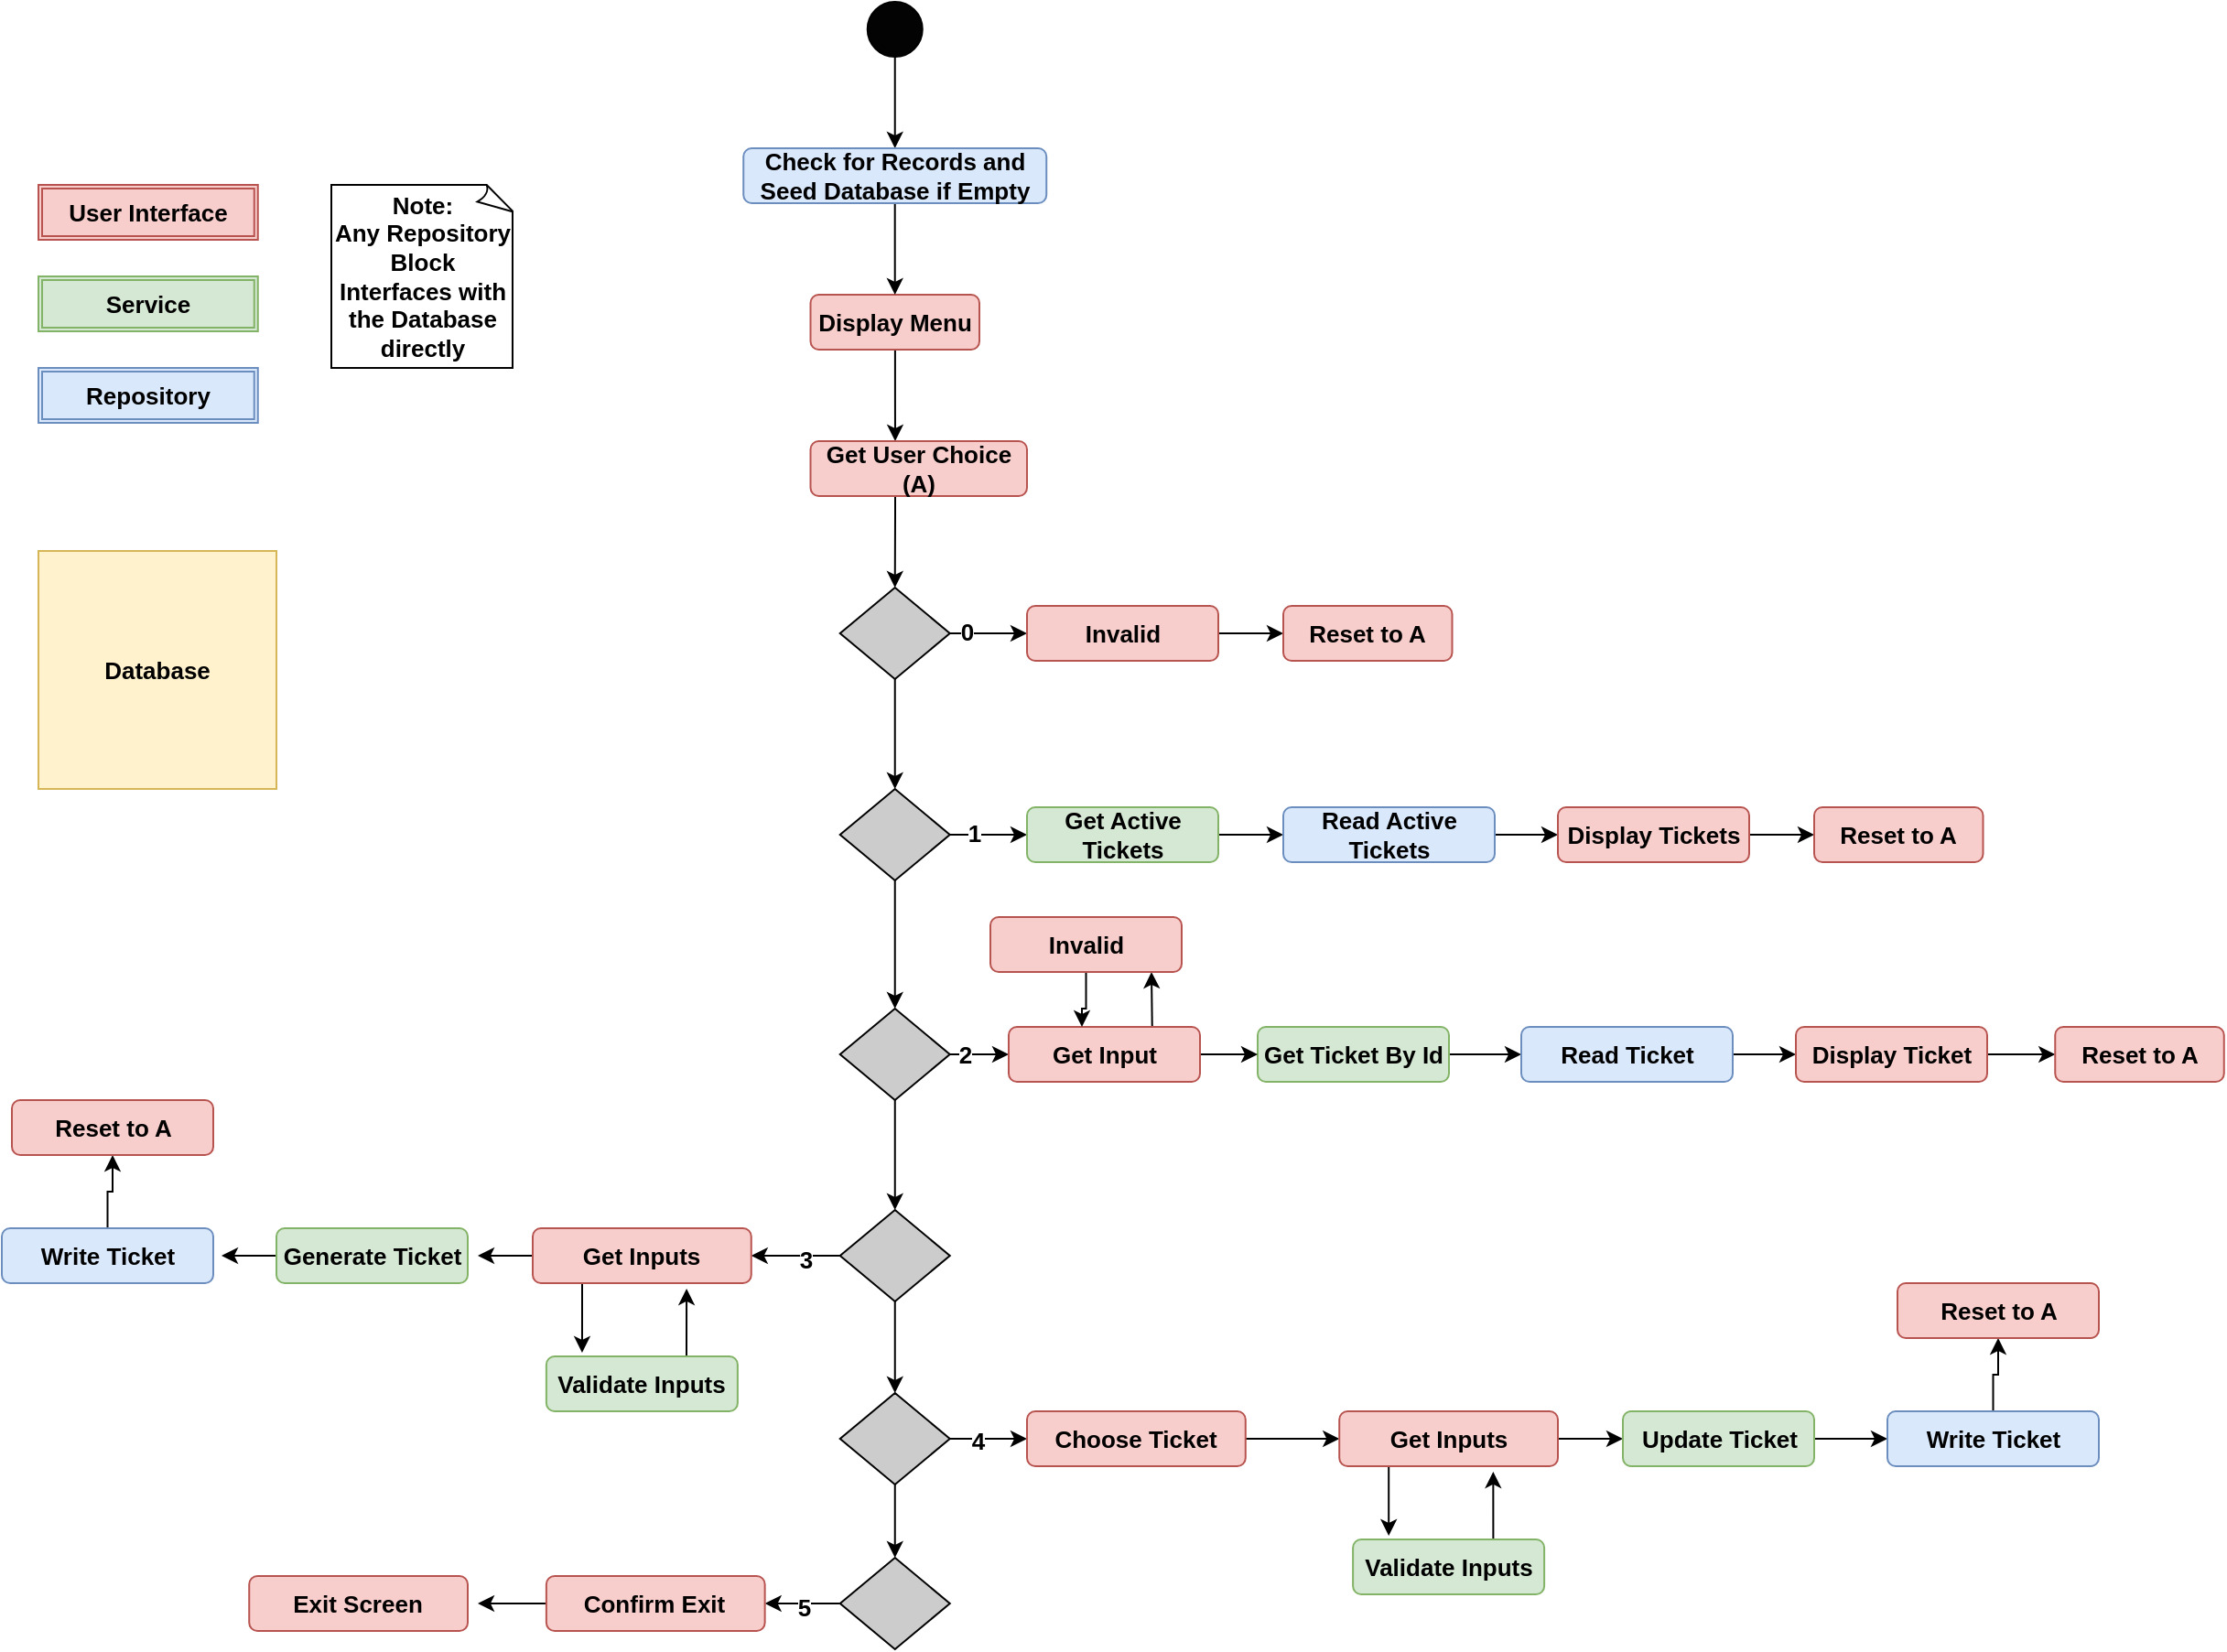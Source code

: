<mxfile version="21.6.9" type="device">
  <diagram name="Page-1" id="WupagzJ-WfokinHtZOU2">
    <mxGraphModel dx="2514" dy="2051" grid="1" gridSize="10" guides="1" tooltips="1" connect="1" arrows="1" fold="1" page="1" pageScale="1" pageWidth="827" pageHeight="1169" math="0" shadow="0">
      <root>
        <mxCell id="0" />
        <mxCell id="1" parent="0" />
        <mxCell id="-ZYimBQSAgGT6lgqVuGh-11" style="edgeStyle=orthogonalEdgeStyle;rounded=0;orthogonalLoop=1;jettySize=auto;html=1;entryX=0.5;entryY=0;entryDx=0;entryDy=0;fontSize=13;fontStyle=1" edge="1" parent="1" source="-ZYimBQSAgGT6lgqVuGh-6" target="-ZYimBQSAgGT6lgqVuGh-8">
          <mxGeometry relative="1" as="geometry" />
        </mxCell>
        <mxCell id="-ZYimBQSAgGT6lgqVuGh-6" value="" style="ellipse;whiteSpace=wrap;html=1;aspect=fixed;fillColor=#030303;fontSize=13;fontStyle=1" vertex="1" parent="1">
          <mxGeometry x="182.87" y="-100" width="30" height="30" as="geometry" />
        </mxCell>
        <mxCell id="-ZYimBQSAgGT6lgqVuGh-112" style="edgeStyle=orthogonalEdgeStyle;rounded=0;orthogonalLoop=1;jettySize=auto;html=1;fontSize=13;fontStyle=1" edge="1" parent="1" source="-ZYimBQSAgGT6lgqVuGh-7">
          <mxGeometry relative="1" as="geometry">
            <mxPoint x="198" y="140" as="targetPoint" />
          </mxGeometry>
        </mxCell>
        <mxCell id="-ZYimBQSAgGT6lgqVuGh-7" value="Display Menu" style="rounded=1;whiteSpace=wrap;html=1;fillColor=#f8cecc;strokeColor=#b85450;fontSize=13;fontStyle=1" vertex="1" parent="1">
          <mxGeometry x="151.75" y="60" width="92.25" height="30" as="geometry" />
        </mxCell>
        <mxCell id="-ZYimBQSAgGT6lgqVuGh-12" style="edgeStyle=orthogonalEdgeStyle;rounded=0;orthogonalLoop=1;jettySize=auto;html=1;entryX=0.5;entryY=0;entryDx=0;entryDy=0;fontSize=13;fontStyle=1" edge="1" parent="1" source="-ZYimBQSAgGT6lgqVuGh-8" target="-ZYimBQSAgGT6lgqVuGh-7">
          <mxGeometry relative="1" as="geometry" />
        </mxCell>
        <mxCell id="-ZYimBQSAgGT6lgqVuGh-8" value="Check for Records and Seed Database if Empty" style="rounded=1;whiteSpace=wrap;html=1;fillColor=#dae8fc;strokeColor=#6c8ebf;fontSize=13;fontStyle=1" vertex="1" parent="1">
          <mxGeometry x="115.12" y="-20" width="165.5" height="30" as="geometry" />
        </mxCell>
        <mxCell id="-ZYimBQSAgGT6lgqVuGh-64" style="edgeStyle=orthogonalEdgeStyle;rounded=0;orthogonalLoop=1;jettySize=auto;html=1;entryX=0.5;entryY=0;entryDx=0;entryDy=0;fontSize=13;fontStyle=1" edge="1" parent="1" source="-ZYimBQSAgGT6lgqVuGh-13" target="-ZYimBQSAgGT6lgqVuGh-63">
          <mxGeometry relative="1" as="geometry">
            <Array as="points">
              <mxPoint x="198" y="180" />
              <mxPoint x="198" y="180" />
            </Array>
          </mxGeometry>
        </mxCell>
        <mxCell id="-ZYimBQSAgGT6lgqVuGh-13" value="Get User Choice (A)" style="rounded=1;whiteSpace=wrap;html=1;fillColor=#f8cecc;strokeColor=#b85450;fontSize=13;fontStyle=1" vertex="1" parent="1">
          <mxGeometry x="151.75" y="140" width="118.25" height="30" as="geometry" />
        </mxCell>
        <mxCell id="-ZYimBQSAgGT6lgqVuGh-37" style="edgeStyle=orthogonalEdgeStyle;rounded=0;orthogonalLoop=1;jettySize=auto;html=1;entryX=0;entryY=0.5;entryDx=0;entryDy=0;fontSize=13;fontStyle=1" edge="1" parent="1" source="-ZYimBQSAgGT6lgqVuGh-16" target="-ZYimBQSAgGT6lgqVuGh-18">
          <mxGeometry relative="1" as="geometry" />
        </mxCell>
        <mxCell id="-ZYimBQSAgGT6lgqVuGh-44" value="1" style="edgeLabel;html=1;align=center;verticalAlign=middle;resizable=0;points=[];fontSize=13;fontStyle=1" vertex="1" connectable="0" parent="-ZYimBQSAgGT6lgqVuGh-37">
          <mxGeometry x="-0.4" y="1" relative="1" as="geometry">
            <mxPoint as="offset" />
          </mxGeometry>
        </mxCell>
        <mxCell id="-ZYimBQSAgGT6lgqVuGh-43" style="edgeStyle=orthogonalEdgeStyle;rounded=0;orthogonalLoop=1;jettySize=auto;html=1;entryX=0.5;entryY=0;entryDx=0;entryDy=0;fontSize=13;fontStyle=1" edge="1" parent="1" source="-ZYimBQSAgGT6lgqVuGh-16" target="-ZYimBQSAgGT6lgqVuGh-42">
          <mxGeometry relative="1" as="geometry" />
        </mxCell>
        <mxCell id="-ZYimBQSAgGT6lgqVuGh-16" value="" style="rhombus;whiteSpace=wrap;html=1;fillColor=#CCCCCC;fontSize=13;fontStyle=1" vertex="1" parent="1">
          <mxGeometry x="167.87" y="330" width="60" height="50" as="geometry" />
        </mxCell>
        <mxCell id="-ZYimBQSAgGT6lgqVuGh-38" style="edgeStyle=orthogonalEdgeStyle;rounded=0;orthogonalLoop=1;jettySize=auto;html=1;entryX=0;entryY=0.5;entryDx=0;entryDy=0;fontSize=13;fontStyle=1" edge="1" parent="1" source="-ZYimBQSAgGT6lgqVuGh-18" target="-ZYimBQSAgGT6lgqVuGh-23">
          <mxGeometry relative="1" as="geometry" />
        </mxCell>
        <mxCell id="-ZYimBQSAgGT6lgqVuGh-18" value="Get Active Tickets" style="rounded=1;whiteSpace=wrap;html=1;fillColor=#d5e8d4;strokeColor=#82b366;fontSize=13;fontStyle=1" vertex="1" parent="1">
          <mxGeometry x="270" y="340" width="104.5" height="30" as="geometry" />
        </mxCell>
        <mxCell id="-ZYimBQSAgGT6lgqVuGh-20" value="&lt;span style=&quot;font-size: 13px;&quot;&gt;User Interface&lt;/span&gt;" style="shape=ext;double=1;rounded=0;whiteSpace=wrap;html=1;fillColor=#f8cecc;strokeColor=#b85450;fontSize=13;fontStyle=1" vertex="1" parent="1">
          <mxGeometry x="-270" width="119.88" height="30" as="geometry" />
        </mxCell>
        <mxCell id="-ZYimBQSAgGT6lgqVuGh-21" value="&lt;span style=&quot;font-size: 13px;&quot;&gt;Service&lt;/span&gt;" style="shape=ext;double=1;rounded=0;whiteSpace=wrap;html=1;fillColor=#d5e8d4;strokeColor=#82b366;fontSize=13;fontStyle=1" vertex="1" parent="1">
          <mxGeometry x="-270" y="50" width="119.88" height="30" as="geometry" />
        </mxCell>
        <mxCell id="-ZYimBQSAgGT6lgqVuGh-22" value="&lt;span style=&quot;font-size: 13px;&quot;&gt;Repository&lt;/span&gt;" style="shape=ext;double=1;rounded=0;whiteSpace=wrap;html=1;fillColor=#dae8fc;strokeColor=#6c8ebf;fontSize=13;fontStyle=1" vertex="1" parent="1">
          <mxGeometry x="-270" y="100" width="119.88" height="30" as="geometry" />
        </mxCell>
        <mxCell id="-ZYimBQSAgGT6lgqVuGh-39" style="edgeStyle=orthogonalEdgeStyle;rounded=0;orthogonalLoop=1;jettySize=auto;html=1;entryX=0;entryY=0.5;entryDx=0;entryDy=0;fontSize=13;fontStyle=1" edge="1" parent="1" source="-ZYimBQSAgGT6lgqVuGh-23" target="-ZYimBQSAgGT6lgqVuGh-24">
          <mxGeometry relative="1" as="geometry" />
        </mxCell>
        <mxCell id="-ZYimBQSAgGT6lgqVuGh-23" value="Read Active Tickets" style="rounded=1;whiteSpace=wrap;html=1;fillColor=#dae8fc;strokeColor=#6c8ebf;fontSize=13;fontStyle=1" vertex="1" parent="1">
          <mxGeometry x="410" y="340" width="115.5" height="30" as="geometry" />
        </mxCell>
        <mxCell id="-ZYimBQSAgGT6lgqVuGh-88" value="" style="edgeStyle=orthogonalEdgeStyle;rounded=0;orthogonalLoop=1;jettySize=auto;html=1;fontSize=13;fontStyle=1" edge="1" parent="1" source="-ZYimBQSAgGT6lgqVuGh-24" target="-ZYimBQSAgGT6lgqVuGh-86">
          <mxGeometry relative="1" as="geometry" />
        </mxCell>
        <mxCell id="-ZYimBQSAgGT6lgqVuGh-24" value="Display Tickets" style="rounded=1;whiteSpace=wrap;html=1;fillColor=#f8cecc;strokeColor=#b85450;fontSize=13;fontStyle=1" vertex="1" parent="1">
          <mxGeometry x="560" y="340" width="104.5" height="30" as="geometry" />
        </mxCell>
        <mxCell id="-ZYimBQSAgGT6lgqVuGh-34" value="Database" style="whiteSpace=wrap;html=1;aspect=fixed;fillColor=#fff2cc;strokeColor=#d6b656;fontSize=13;fontStyle=1" vertex="1" parent="1">
          <mxGeometry x="-270" y="200" width="130" height="130" as="geometry" />
        </mxCell>
        <mxCell id="-ZYimBQSAgGT6lgqVuGh-36" value="Note:&lt;br style=&quot;border-color: var(--border-color); font-size: 13px;&quot;&gt;Any Repository Block Interfaces with the Database directly" style="whiteSpace=wrap;html=1;shape=mxgraph.basic.document;fontSize=13;fontStyle=1" vertex="1" parent="1">
          <mxGeometry x="-110" width="100" height="100" as="geometry" />
        </mxCell>
        <mxCell id="-ZYimBQSAgGT6lgqVuGh-54" style="edgeStyle=orthogonalEdgeStyle;rounded=0;orthogonalLoop=1;jettySize=auto;html=1;entryX=0;entryY=0.5;entryDx=0;entryDy=0;fontSize=13;fontStyle=1" edge="1" parent="1" source="-ZYimBQSAgGT6lgqVuGh-42" target="-ZYimBQSAgGT6lgqVuGh-52">
          <mxGeometry relative="1" as="geometry" />
        </mxCell>
        <mxCell id="-ZYimBQSAgGT6lgqVuGh-61" value="2" style="edgeLabel;html=1;align=center;verticalAlign=middle;resizable=0;points=[];fontSize=13;fontStyle=1" vertex="1" connectable="0" parent="-ZYimBQSAgGT6lgqVuGh-54">
          <mxGeometry x="-0.661" relative="1" as="geometry">
            <mxPoint as="offset" />
          </mxGeometry>
        </mxCell>
        <mxCell id="-ZYimBQSAgGT6lgqVuGh-71" style="edgeStyle=orthogonalEdgeStyle;rounded=0;orthogonalLoop=1;jettySize=auto;html=1;entryX=0.5;entryY=0;entryDx=0;entryDy=0;fontSize=13;fontStyle=1" edge="1" parent="1" source="-ZYimBQSAgGT6lgqVuGh-42" target="-ZYimBQSAgGT6lgqVuGh-70">
          <mxGeometry relative="1" as="geometry" />
        </mxCell>
        <mxCell id="-ZYimBQSAgGT6lgqVuGh-42" value="" style="rhombus;whiteSpace=wrap;html=1;fillColor=#CCCCCC;fontSize=13;fontStyle=1" vertex="1" parent="1">
          <mxGeometry x="167.87" y="450" width="60" height="50" as="geometry" />
        </mxCell>
        <mxCell id="-ZYimBQSAgGT6lgqVuGh-59" style="edgeStyle=orthogonalEdgeStyle;rounded=0;orthogonalLoop=1;jettySize=auto;html=1;entryX=0;entryY=0.5;entryDx=0;entryDy=0;fontSize=13;fontStyle=1" edge="1" parent="1" source="-ZYimBQSAgGT6lgqVuGh-49" target="-ZYimBQSAgGT6lgqVuGh-50">
          <mxGeometry relative="1" as="geometry" />
        </mxCell>
        <mxCell id="-ZYimBQSAgGT6lgqVuGh-49" value="Get Ticket By Id" style="rounded=1;whiteSpace=wrap;html=1;fillColor=#d5e8d4;strokeColor=#82b366;fontSize=13;fontStyle=1" vertex="1" parent="1">
          <mxGeometry x="396" y="460" width="104.5" height="30" as="geometry" />
        </mxCell>
        <mxCell id="-ZYimBQSAgGT6lgqVuGh-60" style="edgeStyle=orthogonalEdgeStyle;rounded=0;orthogonalLoop=1;jettySize=auto;html=1;entryX=0;entryY=0.5;entryDx=0;entryDy=0;fontSize=13;fontStyle=1" edge="1" parent="1" source="-ZYimBQSAgGT6lgqVuGh-50" target="-ZYimBQSAgGT6lgqVuGh-51">
          <mxGeometry relative="1" as="geometry" />
        </mxCell>
        <mxCell id="-ZYimBQSAgGT6lgqVuGh-50" value="Read Ticket" style="rounded=1;whiteSpace=wrap;html=1;fillColor=#dae8fc;strokeColor=#6c8ebf;fontSize=13;fontStyle=1" vertex="1" parent="1">
          <mxGeometry x="540" y="460" width="115.5" height="30" as="geometry" />
        </mxCell>
        <mxCell id="-ZYimBQSAgGT6lgqVuGh-90" style="edgeStyle=orthogonalEdgeStyle;rounded=0;orthogonalLoop=1;jettySize=auto;html=1;entryX=0;entryY=0.5;entryDx=0;entryDy=0;fontSize=13;fontStyle=1" edge="1" parent="1" source="-ZYimBQSAgGT6lgqVuGh-51" target="-ZYimBQSAgGT6lgqVuGh-89">
          <mxGeometry relative="1" as="geometry" />
        </mxCell>
        <mxCell id="-ZYimBQSAgGT6lgqVuGh-51" value="Display Ticket" style="rounded=1;whiteSpace=wrap;html=1;fillColor=#f8cecc;strokeColor=#b85450;fontSize=13;fontStyle=1" vertex="1" parent="1">
          <mxGeometry x="690" y="460" width="104.5" height="30" as="geometry" />
        </mxCell>
        <mxCell id="-ZYimBQSAgGT6lgqVuGh-55" style="edgeStyle=orthogonalEdgeStyle;rounded=0;orthogonalLoop=1;jettySize=auto;html=1;entryX=0;entryY=0.5;entryDx=0;entryDy=0;fontSize=13;fontStyle=1" edge="1" parent="1" source="-ZYimBQSAgGT6lgqVuGh-52" target="-ZYimBQSAgGT6lgqVuGh-49">
          <mxGeometry relative="1" as="geometry" />
        </mxCell>
        <mxCell id="-ZYimBQSAgGT6lgqVuGh-111" style="edgeStyle=orthogonalEdgeStyle;rounded=0;orthogonalLoop=1;jettySize=auto;html=1;exitX=0.75;exitY=0;exitDx=0;exitDy=0;entryX=0.842;entryY=1;entryDx=0;entryDy=0;entryPerimeter=0;fontSize=13;fontStyle=1" edge="1" parent="1" source="-ZYimBQSAgGT6lgqVuGh-52" target="-ZYimBQSAgGT6lgqVuGh-57">
          <mxGeometry relative="1" as="geometry" />
        </mxCell>
        <mxCell id="-ZYimBQSAgGT6lgqVuGh-52" value="Get Input" style="rounded=1;whiteSpace=wrap;html=1;fillColor=#f8cecc;strokeColor=#b85450;fontSize=13;fontStyle=1" vertex="1" parent="1">
          <mxGeometry x="260" y="460" width="104.5" height="30" as="geometry" />
        </mxCell>
        <mxCell id="-ZYimBQSAgGT6lgqVuGh-58" style="edgeStyle=orthogonalEdgeStyle;rounded=0;orthogonalLoop=1;jettySize=auto;html=1;fontSize=13;fontStyle=1" edge="1" parent="1" source="-ZYimBQSAgGT6lgqVuGh-57" target="-ZYimBQSAgGT6lgqVuGh-52">
          <mxGeometry relative="1" as="geometry">
            <Array as="points">
              <mxPoint x="302" y="450" />
              <mxPoint x="300" y="450" />
            </Array>
          </mxGeometry>
        </mxCell>
        <mxCell id="-ZYimBQSAgGT6lgqVuGh-57" value="Invalid" style="rounded=1;whiteSpace=wrap;html=1;fillColor=#f8cecc;strokeColor=#b85450;fontSize=13;fontStyle=1" vertex="1" parent="1">
          <mxGeometry x="250" y="400" width="104.5" height="30" as="geometry" />
        </mxCell>
        <mxCell id="-ZYimBQSAgGT6lgqVuGh-65" style="edgeStyle=orthogonalEdgeStyle;rounded=0;orthogonalLoop=1;jettySize=auto;html=1;entryX=0.5;entryY=0;entryDx=0;entryDy=0;fontSize=13;fontStyle=1" edge="1" parent="1" source="-ZYimBQSAgGT6lgqVuGh-63" target="-ZYimBQSAgGT6lgqVuGh-16">
          <mxGeometry relative="1" as="geometry" />
        </mxCell>
        <mxCell id="-ZYimBQSAgGT6lgqVuGh-67" style="edgeStyle=orthogonalEdgeStyle;rounded=0;orthogonalLoop=1;jettySize=auto;html=1;entryX=0;entryY=0.5;entryDx=0;entryDy=0;fontSize=13;fontStyle=1" edge="1" parent="1" source="-ZYimBQSAgGT6lgqVuGh-63" target="-ZYimBQSAgGT6lgqVuGh-66">
          <mxGeometry relative="1" as="geometry" />
        </mxCell>
        <mxCell id="-ZYimBQSAgGT6lgqVuGh-69" value="0" style="edgeLabel;html=1;align=center;verticalAlign=middle;resizable=0;points=[];fontSize=13;fontStyle=1" vertex="1" connectable="0" parent="-ZYimBQSAgGT6lgqVuGh-67">
          <mxGeometry x="-0.567" y="1" relative="1" as="geometry">
            <mxPoint as="offset" />
          </mxGeometry>
        </mxCell>
        <mxCell id="-ZYimBQSAgGT6lgqVuGh-63" value="" style="rhombus;whiteSpace=wrap;html=1;fillColor=#CCCCCC;fontSize=13;fontStyle=1" vertex="1" parent="1">
          <mxGeometry x="167.87" y="220" width="60" height="50" as="geometry" />
        </mxCell>
        <mxCell id="-ZYimBQSAgGT6lgqVuGh-85" style="edgeStyle=orthogonalEdgeStyle;rounded=0;orthogonalLoop=1;jettySize=auto;html=1;exitX=1;exitY=0.5;exitDx=0;exitDy=0;entryX=0;entryY=0.5;entryDx=0;entryDy=0;fontSize=13;fontStyle=1" edge="1" parent="1" source="-ZYimBQSAgGT6lgqVuGh-66" target="-ZYimBQSAgGT6lgqVuGh-84">
          <mxGeometry relative="1" as="geometry" />
        </mxCell>
        <mxCell id="-ZYimBQSAgGT6lgqVuGh-66" value="Invalid" style="rounded=1;whiteSpace=wrap;html=1;fillColor=#f8cecc;strokeColor=#b85450;fontSize=13;fontStyle=1" vertex="1" parent="1">
          <mxGeometry x="270" y="230" width="104.5" height="30" as="geometry" />
        </mxCell>
        <mxCell id="-ZYimBQSAgGT6lgqVuGh-75" style="edgeStyle=orthogonalEdgeStyle;rounded=0;orthogonalLoop=1;jettySize=auto;html=1;entryX=1;entryY=0.5;entryDx=0;entryDy=0;fontSize=13;fontStyle=1" edge="1" parent="1" source="-ZYimBQSAgGT6lgqVuGh-70" target="-ZYimBQSAgGT6lgqVuGh-72">
          <mxGeometry relative="1" as="geometry" />
        </mxCell>
        <mxCell id="-ZYimBQSAgGT6lgqVuGh-83" value="3" style="edgeLabel;html=1;align=center;verticalAlign=middle;resizable=0;points=[];fontSize=13;fontStyle=1" vertex="1" connectable="0" parent="-ZYimBQSAgGT6lgqVuGh-75">
          <mxGeometry x="-0.221" y="2" relative="1" as="geometry">
            <mxPoint as="offset" />
          </mxGeometry>
        </mxCell>
        <mxCell id="-ZYimBQSAgGT6lgqVuGh-95" style="edgeStyle=orthogonalEdgeStyle;rounded=0;orthogonalLoop=1;jettySize=auto;html=1;entryX=0.5;entryY=0;entryDx=0;entryDy=0;fontSize=13;fontStyle=1" edge="1" parent="1" source="-ZYimBQSAgGT6lgqVuGh-70" target="-ZYimBQSAgGT6lgqVuGh-94">
          <mxGeometry relative="1" as="geometry" />
        </mxCell>
        <mxCell id="-ZYimBQSAgGT6lgqVuGh-70" value="" style="rhombus;whiteSpace=wrap;html=1;fillColor=#CCCCCC;fontSize=13;fontStyle=1" vertex="1" parent="1">
          <mxGeometry x="167.88" y="560" width="60" height="50" as="geometry" />
        </mxCell>
        <mxCell id="-ZYimBQSAgGT6lgqVuGh-76" style="edgeStyle=orthogonalEdgeStyle;rounded=0;orthogonalLoop=1;jettySize=auto;html=1;exitX=0.25;exitY=1;exitDx=0;exitDy=0;entryX=0.187;entryY=-0.067;entryDx=0;entryDy=0;entryPerimeter=0;fontSize=13;fontStyle=1" edge="1" parent="1" source="-ZYimBQSAgGT6lgqVuGh-72" target="-ZYimBQSAgGT6lgqVuGh-73">
          <mxGeometry relative="1" as="geometry" />
        </mxCell>
        <mxCell id="-ZYimBQSAgGT6lgqVuGh-80" style="edgeStyle=orthogonalEdgeStyle;rounded=0;orthogonalLoop=1;jettySize=auto;html=1;fontSize=13;fontStyle=1" edge="1" parent="1" source="-ZYimBQSAgGT6lgqVuGh-72">
          <mxGeometry relative="1" as="geometry">
            <mxPoint x="-30" y="585" as="targetPoint" />
          </mxGeometry>
        </mxCell>
        <mxCell id="-ZYimBQSAgGT6lgqVuGh-72" value="Get Inputs" style="rounded=1;whiteSpace=wrap;html=1;fillColor=#f8cecc;strokeColor=#b85450;fontSize=13;fontStyle=1" vertex="1" parent="1">
          <mxGeometry y="570" width="119.38" height="30" as="geometry" />
        </mxCell>
        <mxCell id="-ZYimBQSAgGT6lgqVuGh-77" style="edgeStyle=orthogonalEdgeStyle;rounded=0;orthogonalLoop=1;jettySize=auto;html=1;exitX=0.75;exitY=0;exitDx=0;exitDy=0;entryX=0.704;entryY=1.099;entryDx=0;entryDy=0;entryPerimeter=0;fontSize=13;fontStyle=1" edge="1" parent="1" source="-ZYimBQSAgGT6lgqVuGh-73" target="-ZYimBQSAgGT6lgqVuGh-72">
          <mxGeometry relative="1" as="geometry" />
        </mxCell>
        <mxCell id="-ZYimBQSAgGT6lgqVuGh-73" value="Validate Inputs" style="rounded=1;whiteSpace=wrap;html=1;fillColor=#d5e8d4;strokeColor=#82b366;fontSize=13;fontStyle=1" vertex="1" parent="1">
          <mxGeometry x="7.44" y="640" width="104.5" height="30" as="geometry" />
        </mxCell>
        <mxCell id="-ZYimBQSAgGT6lgqVuGh-91" style="edgeStyle=orthogonalEdgeStyle;rounded=0;orthogonalLoop=1;jettySize=auto;html=1;fontSize=13;fontStyle=1" edge="1" parent="1" source="-ZYimBQSAgGT6lgqVuGh-78">
          <mxGeometry relative="1" as="geometry">
            <mxPoint x="-170" y="585" as="targetPoint" />
          </mxGeometry>
        </mxCell>
        <mxCell id="-ZYimBQSAgGT6lgqVuGh-78" value="Generate Ticket" style="rounded=1;whiteSpace=wrap;html=1;fillColor=#d5e8d4;strokeColor=#82b366;fontSize=13;fontStyle=1" vertex="1" parent="1">
          <mxGeometry x="-140" y="570" width="104.5" height="30" as="geometry" />
        </mxCell>
        <mxCell id="-ZYimBQSAgGT6lgqVuGh-93" style="edgeStyle=orthogonalEdgeStyle;rounded=0;orthogonalLoop=1;jettySize=auto;html=1;entryX=0.5;entryY=1;entryDx=0;entryDy=0;fontSize=13;fontStyle=1" edge="1" parent="1" source="-ZYimBQSAgGT6lgqVuGh-79" target="-ZYimBQSAgGT6lgqVuGh-92">
          <mxGeometry relative="1" as="geometry" />
        </mxCell>
        <mxCell id="-ZYimBQSAgGT6lgqVuGh-79" value="Write Ticket" style="rounded=1;whiteSpace=wrap;html=1;fillColor=#dae8fc;strokeColor=#6c8ebf;fontSize=13;fontStyle=1" vertex="1" parent="1">
          <mxGeometry x="-290" y="570" width="115.5" height="30" as="geometry" />
        </mxCell>
        <mxCell id="-ZYimBQSAgGT6lgqVuGh-84" value="Reset to A" style="rounded=1;whiteSpace=wrap;html=1;fillColor=#f8cecc;strokeColor=#b85450;fontSize=13;fontStyle=1" vertex="1" parent="1">
          <mxGeometry x="410" y="230" width="92.25" height="30" as="geometry" />
        </mxCell>
        <mxCell id="-ZYimBQSAgGT6lgqVuGh-86" value="Reset to A" style="rounded=1;whiteSpace=wrap;html=1;fillColor=#f8cecc;strokeColor=#b85450;fontSize=13;fontStyle=1" vertex="1" parent="1">
          <mxGeometry x="700" y="340" width="92.25" height="30" as="geometry" />
        </mxCell>
        <mxCell id="-ZYimBQSAgGT6lgqVuGh-89" value="Reset to A" style="rounded=1;whiteSpace=wrap;html=1;fillColor=#f8cecc;strokeColor=#b85450;fontSize=13;fontStyle=1" vertex="1" parent="1">
          <mxGeometry x="831.63" y="460" width="92.25" height="30" as="geometry" />
        </mxCell>
        <mxCell id="-ZYimBQSAgGT6lgqVuGh-92" value="Reset to A" style="rounded=1;whiteSpace=wrap;html=1;fillColor=#f8cecc;strokeColor=#b85450;fontSize=13;fontStyle=1" vertex="1" parent="1">
          <mxGeometry x="-284.5" y="500" width="110" height="30" as="geometry" />
        </mxCell>
        <mxCell id="-ZYimBQSAgGT6lgqVuGh-102" style="edgeStyle=orthogonalEdgeStyle;rounded=0;orthogonalLoop=1;jettySize=auto;html=1;entryX=0;entryY=0.5;entryDx=0;entryDy=0;fontSize=13;fontStyle=1" edge="1" parent="1" source="-ZYimBQSAgGT6lgqVuGh-94" target="-ZYimBQSAgGT6lgqVuGh-96">
          <mxGeometry relative="1" as="geometry" />
        </mxCell>
        <mxCell id="-ZYimBQSAgGT6lgqVuGh-103" value="4" style="edgeLabel;html=1;align=center;verticalAlign=middle;resizable=0;points=[];fontSize=13;fontStyle=1" vertex="1" connectable="0" parent="-ZYimBQSAgGT6lgqVuGh-102">
          <mxGeometry x="-0.282" y="-1" relative="1" as="geometry">
            <mxPoint as="offset" />
          </mxGeometry>
        </mxCell>
        <mxCell id="-ZYimBQSAgGT6lgqVuGh-114" style="edgeStyle=orthogonalEdgeStyle;rounded=0;orthogonalLoop=1;jettySize=auto;html=1;entryX=0.5;entryY=0;entryDx=0;entryDy=0;fontSize=13;fontStyle=1" edge="1" parent="1" source="-ZYimBQSAgGT6lgqVuGh-94" target="-ZYimBQSAgGT6lgqVuGh-113">
          <mxGeometry relative="1" as="geometry" />
        </mxCell>
        <mxCell id="-ZYimBQSAgGT6lgqVuGh-94" value="" style="rhombus;whiteSpace=wrap;html=1;fillColor=#CCCCCC;fontSize=13;fontStyle=1" vertex="1" parent="1">
          <mxGeometry x="167.88" y="660" width="60" height="50" as="geometry" />
        </mxCell>
        <mxCell id="-ZYimBQSAgGT6lgqVuGh-101" style="edgeStyle=orthogonalEdgeStyle;rounded=0;orthogonalLoop=1;jettySize=auto;html=1;entryX=0;entryY=0.5;entryDx=0;entryDy=0;fontSize=13;fontStyle=1" edge="1" parent="1" source="-ZYimBQSAgGT6lgqVuGh-96" target="-ZYimBQSAgGT6lgqVuGh-98">
          <mxGeometry relative="1" as="geometry" />
        </mxCell>
        <mxCell id="-ZYimBQSAgGT6lgqVuGh-96" value="Choose Ticket" style="rounded=1;whiteSpace=wrap;html=1;fillColor=#f8cecc;strokeColor=#b85450;fontSize=13;fontStyle=1" vertex="1" parent="1">
          <mxGeometry x="270" y="670" width="119.38" height="30" as="geometry" />
        </mxCell>
        <mxCell id="-ZYimBQSAgGT6lgqVuGh-97" style="edgeStyle=orthogonalEdgeStyle;rounded=0;orthogonalLoop=1;jettySize=auto;html=1;exitX=0.25;exitY=1;exitDx=0;exitDy=0;entryX=0.187;entryY=-0.067;entryDx=0;entryDy=0;entryPerimeter=0;fontSize=13;fontStyle=1" edge="1" parent="1" source="-ZYimBQSAgGT6lgqVuGh-98" target="-ZYimBQSAgGT6lgqVuGh-100">
          <mxGeometry relative="1" as="geometry" />
        </mxCell>
        <mxCell id="-ZYimBQSAgGT6lgqVuGh-109" style="edgeStyle=orthogonalEdgeStyle;rounded=0;orthogonalLoop=1;jettySize=auto;html=1;entryX=0;entryY=0.5;entryDx=0;entryDy=0;fontSize=13;fontStyle=1" edge="1" parent="1" source="-ZYimBQSAgGT6lgqVuGh-98" target="-ZYimBQSAgGT6lgqVuGh-104">
          <mxGeometry relative="1" as="geometry" />
        </mxCell>
        <mxCell id="-ZYimBQSAgGT6lgqVuGh-98" value="Get Inputs" style="rounded=1;whiteSpace=wrap;html=1;fillColor=#f8cecc;strokeColor=#b85450;fontSize=13;fontStyle=1" vertex="1" parent="1">
          <mxGeometry x="440.62" y="670" width="119.38" height="30" as="geometry" />
        </mxCell>
        <mxCell id="-ZYimBQSAgGT6lgqVuGh-99" style="edgeStyle=orthogonalEdgeStyle;rounded=0;orthogonalLoop=1;jettySize=auto;html=1;exitX=0.75;exitY=0;exitDx=0;exitDy=0;entryX=0.704;entryY=1.099;entryDx=0;entryDy=0;entryPerimeter=0;fontSize=13;fontStyle=1" edge="1" parent="1" source="-ZYimBQSAgGT6lgqVuGh-100" target="-ZYimBQSAgGT6lgqVuGh-98">
          <mxGeometry relative="1" as="geometry" />
        </mxCell>
        <mxCell id="-ZYimBQSAgGT6lgqVuGh-100" value="Validate Inputs" style="rounded=1;whiteSpace=wrap;html=1;fillColor=#d5e8d4;strokeColor=#82b366;fontSize=13;fontStyle=1" vertex="1" parent="1">
          <mxGeometry x="448.06" y="740" width="104.5" height="30" as="geometry" />
        </mxCell>
        <mxCell id="-ZYimBQSAgGT6lgqVuGh-110" style="edgeStyle=orthogonalEdgeStyle;rounded=0;orthogonalLoop=1;jettySize=auto;html=1;entryX=0;entryY=0.5;entryDx=0;entryDy=0;fontSize=13;fontStyle=1" edge="1" parent="1" source="-ZYimBQSAgGT6lgqVuGh-104" target="-ZYimBQSAgGT6lgqVuGh-106">
          <mxGeometry relative="1" as="geometry" />
        </mxCell>
        <mxCell id="-ZYimBQSAgGT6lgqVuGh-104" value="Update Ticket" style="rounded=1;whiteSpace=wrap;html=1;fillColor=#d5e8d4;strokeColor=#82b366;fontSize=13;fontStyle=1" vertex="1" parent="1">
          <mxGeometry x="595.5" y="670" width="104.5" height="30" as="geometry" />
        </mxCell>
        <mxCell id="-ZYimBQSAgGT6lgqVuGh-105" style="edgeStyle=orthogonalEdgeStyle;rounded=0;orthogonalLoop=1;jettySize=auto;html=1;entryX=0.5;entryY=1;entryDx=0;entryDy=0;fontSize=13;fontStyle=1" edge="1" parent="1" source="-ZYimBQSAgGT6lgqVuGh-106" target="-ZYimBQSAgGT6lgqVuGh-107">
          <mxGeometry relative="1" as="geometry" />
        </mxCell>
        <mxCell id="-ZYimBQSAgGT6lgqVuGh-106" value="Write Ticket" style="rounded=1;whiteSpace=wrap;html=1;fillColor=#dae8fc;strokeColor=#6c8ebf;fontSize=13;fontStyle=1" vertex="1" parent="1">
          <mxGeometry x="740" y="670" width="115.5" height="30" as="geometry" />
        </mxCell>
        <mxCell id="-ZYimBQSAgGT6lgqVuGh-107" value="Reset to A" style="rounded=1;whiteSpace=wrap;html=1;fillColor=#f8cecc;strokeColor=#b85450;fontSize=13;fontStyle=1" vertex="1" parent="1">
          <mxGeometry x="745.5" y="600" width="110" height="30" as="geometry" />
        </mxCell>
        <mxCell id="-ZYimBQSAgGT6lgqVuGh-117" style="edgeStyle=orthogonalEdgeStyle;rounded=0;orthogonalLoop=1;jettySize=auto;html=1;entryX=1;entryY=0.5;entryDx=0;entryDy=0;fontSize=13;fontStyle=1" edge="1" parent="1" source="-ZYimBQSAgGT6lgqVuGh-113" target="-ZYimBQSAgGT6lgqVuGh-115">
          <mxGeometry relative="1" as="geometry" />
        </mxCell>
        <mxCell id="-ZYimBQSAgGT6lgqVuGh-119" value="5" style="edgeLabel;html=1;align=center;verticalAlign=middle;resizable=0;points=[];fontSize=13;fontStyle=1" vertex="1" connectable="0" parent="-ZYimBQSAgGT6lgqVuGh-117">
          <mxGeometry x="0.009" y="2" relative="1" as="geometry">
            <mxPoint as="offset" />
          </mxGeometry>
        </mxCell>
        <mxCell id="-ZYimBQSAgGT6lgqVuGh-113" value="" style="rhombus;whiteSpace=wrap;html=1;fillColor=#CCCCCC;fontSize=13;fontStyle=1" vertex="1" parent="1">
          <mxGeometry x="167.88" y="750" width="60" height="50" as="geometry" />
        </mxCell>
        <mxCell id="-ZYimBQSAgGT6lgqVuGh-118" style="edgeStyle=orthogonalEdgeStyle;rounded=0;orthogonalLoop=1;jettySize=auto;html=1;fontSize=13;fontStyle=1" edge="1" parent="1" source="-ZYimBQSAgGT6lgqVuGh-115">
          <mxGeometry relative="1" as="geometry">
            <mxPoint x="-30" y="775" as="targetPoint" />
          </mxGeometry>
        </mxCell>
        <mxCell id="-ZYimBQSAgGT6lgqVuGh-115" value="Confirm Exit" style="rounded=1;whiteSpace=wrap;html=1;fillColor=#f8cecc;strokeColor=#b85450;fontSize=13;fontStyle=1" vertex="1" parent="1">
          <mxGeometry x="7.44" y="760" width="119.38" height="30" as="geometry" />
        </mxCell>
        <mxCell id="-ZYimBQSAgGT6lgqVuGh-116" value="Exit Screen" style="rounded=1;whiteSpace=wrap;html=1;fillColor=#f8cecc;strokeColor=#b85450;fontSize=13;fontStyle=1" vertex="1" parent="1">
          <mxGeometry x="-154.88" y="760" width="119.38" height="30" as="geometry" />
        </mxCell>
      </root>
    </mxGraphModel>
  </diagram>
</mxfile>
